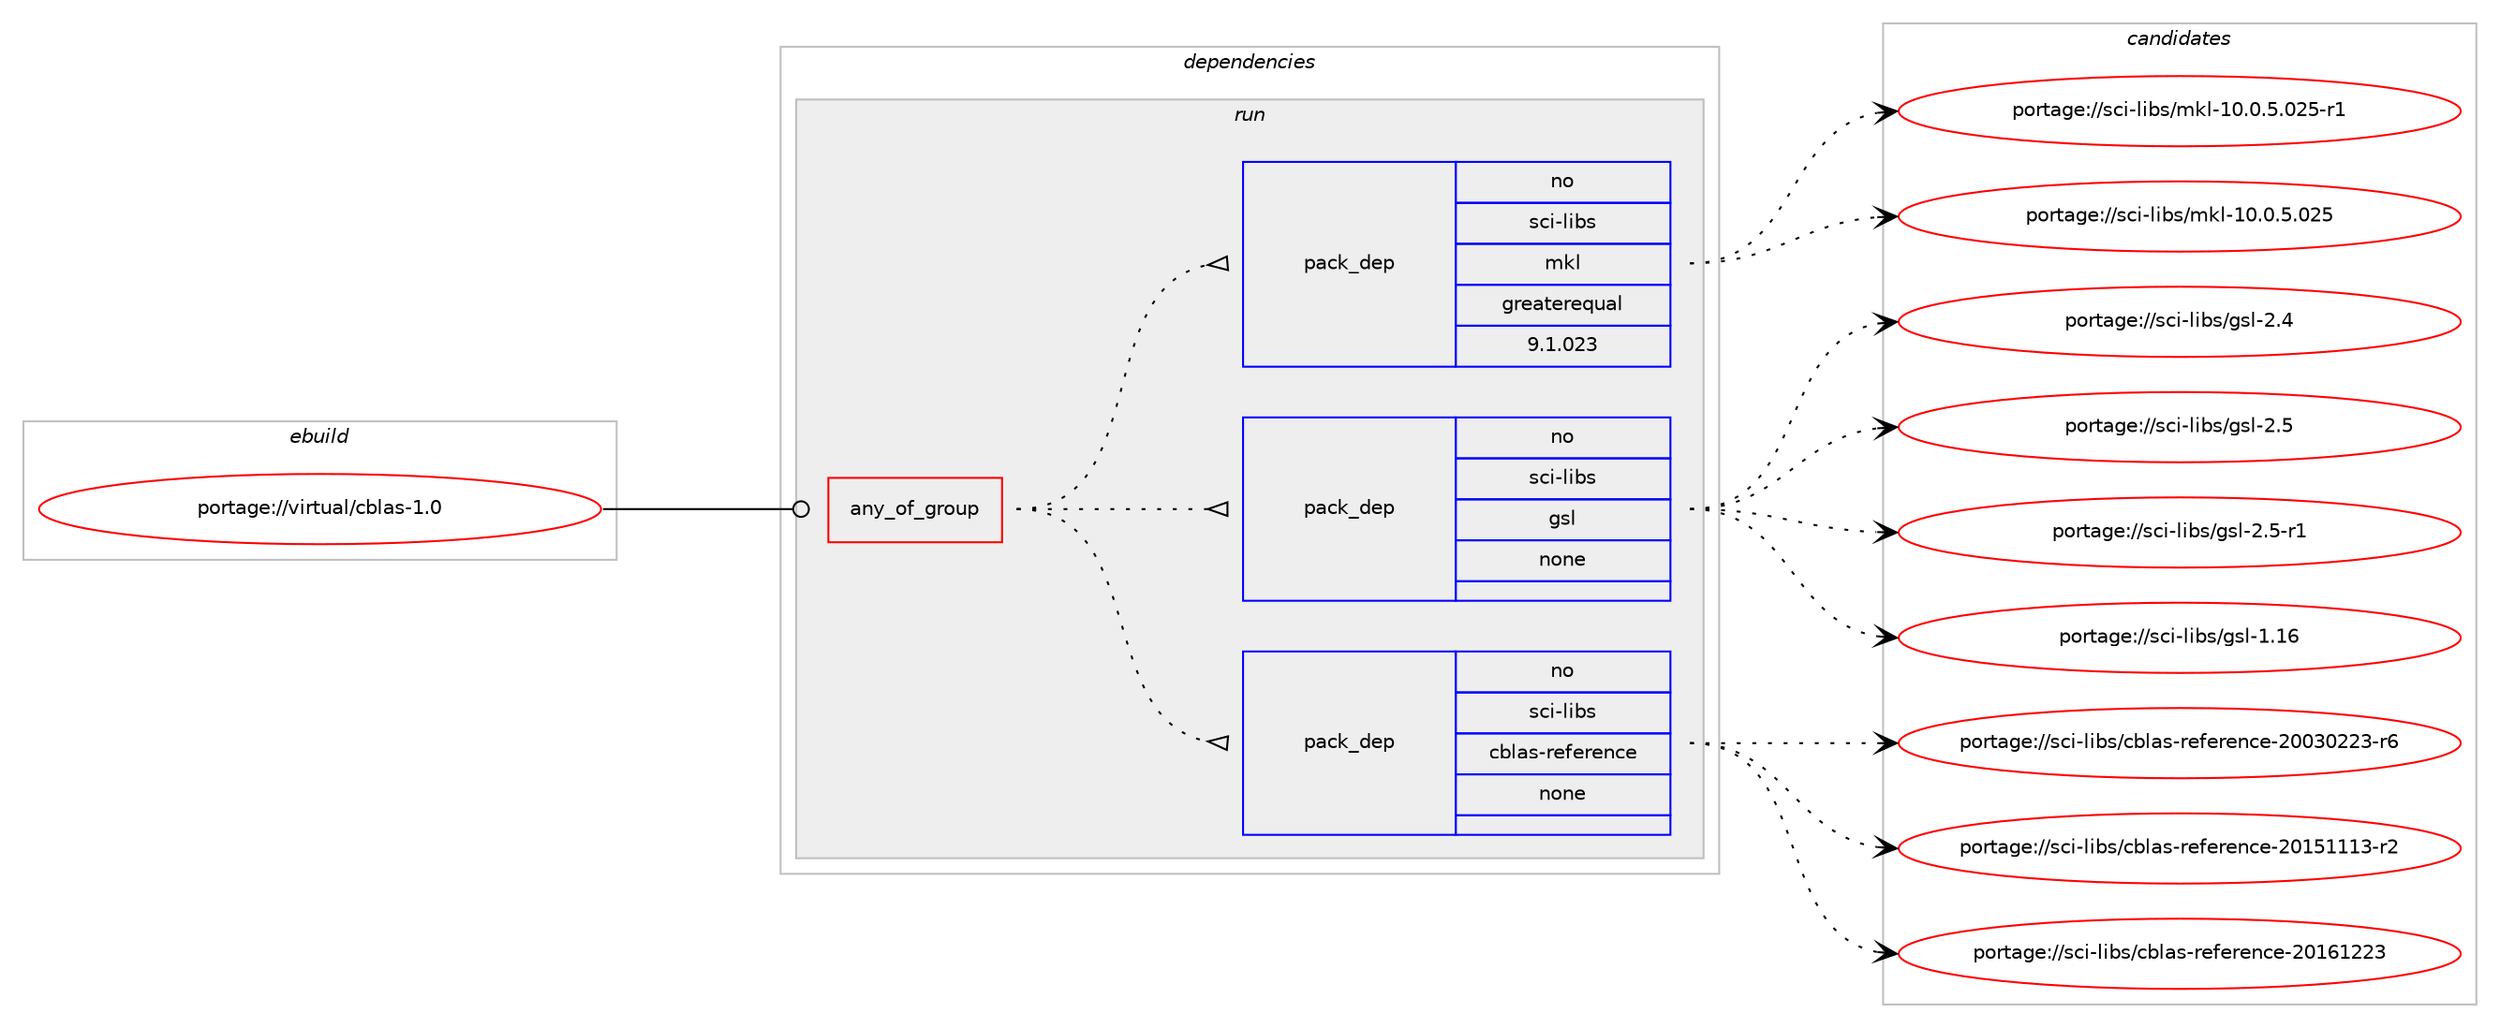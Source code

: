 digraph prolog {

# *************
# Graph options
# *************

newrank=true;
concentrate=true;
compound=true;
graph [rankdir=LR,fontname=Helvetica,fontsize=10,ranksep=1.5];#, ranksep=2.5, nodesep=0.2];
edge  [arrowhead=vee];
node  [fontname=Helvetica,fontsize=10];

# **********
# The ebuild
# **********

subgraph cluster_leftcol {
color=gray;
rank=same;
label=<<i>ebuild</i>>;
id [label="portage://virtual/cblas-1.0", color=red, width=4, href="../virtual/cblas-1.0.svg"];
}

# ****************
# The dependencies
# ****************

subgraph cluster_midcol {
color=gray;
label=<<i>dependencies</i>>;
subgraph cluster_compile {
fillcolor="#eeeeee";
style=filled;
label=<<i>compile</i>>;
}
subgraph cluster_compileandrun {
fillcolor="#eeeeee";
style=filled;
label=<<i>compile and run</i>>;
}
subgraph cluster_run {
fillcolor="#eeeeee";
style=filled;
label=<<i>run</i>>;
subgraph any7085 {
dependency433554 [label=<<TABLE BORDER="0" CELLBORDER="1" CELLSPACING="0" CELLPADDING="4"><TR><TD CELLPADDING="10">any_of_group</TD></TR></TABLE>>, shape=none, color=red];subgraph pack321289 {
dependency433555 [label=<<TABLE BORDER="0" CELLBORDER="1" CELLSPACING="0" CELLPADDING="4" WIDTH="220"><TR><TD ROWSPAN="6" CELLPADDING="30">pack_dep</TD></TR><TR><TD WIDTH="110">no</TD></TR><TR><TD>sci-libs</TD></TR><TR><TD>cblas-reference</TD></TR><TR><TD>none</TD></TR><TR><TD></TD></TR></TABLE>>, shape=none, color=blue];
}
dependency433554:e -> dependency433555:w [weight=20,style="dotted",arrowhead="oinv"];
subgraph pack321290 {
dependency433556 [label=<<TABLE BORDER="0" CELLBORDER="1" CELLSPACING="0" CELLPADDING="4" WIDTH="220"><TR><TD ROWSPAN="6" CELLPADDING="30">pack_dep</TD></TR><TR><TD WIDTH="110">no</TD></TR><TR><TD>sci-libs</TD></TR><TR><TD>gsl</TD></TR><TR><TD>none</TD></TR><TR><TD></TD></TR></TABLE>>, shape=none, color=blue];
}
dependency433554:e -> dependency433556:w [weight=20,style="dotted",arrowhead="oinv"];
subgraph pack321291 {
dependency433557 [label=<<TABLE BORDER="0" CELLBORDER="1" CELLSPACING="0" CELLPADDING="4" WIDTH="220"><TR><TD ROWSPAN="6" CELLPADDING="30">pack_dep</TD></TR><TR><TD WIDTH="110">no</TD></TR><TR><TD>sci-libs</TD></TR><TR><TD>mkl</TD></TR><TR><TD>greaterequal</TD></TR><TR><TD>9.1.023</TD></TR></TABLE>>, shape=none, color=blue];
}
dependency433554:e -> dependency433557:w [weight=20,style="dotted",arrowhead="oinv"];
}
id:e -> dependency433554:w [weight=20,style="solid",arrowhead="odot"];
}
}

# **************
# The candidates
# **************

subgraph cluster_choices {
rank=same;
color=gray;
label=<<i>candidates</i>>;

subgraph choice321289 {
color=black;
nodesep=1;
choiceportage1159910545108105981154799981089711545114101102101114101110991014550484851485050514511454 [label="portage://sci-libs/cblas-reference-20030223-r6", color=red, width=4,href="../sci-libs/cblas-reference-20030223-r6.svg"];
choiceportage1159910545108105981154799981089711545114101102101114101110991014550484953494949514511450 [label="portage://sci-libs/cblas-reference-20151113-r2", color=red, width=4,href="../sci-libs/cblas-reference-20151113-r2.svg"];
choiceportage115991054510810598115479998108971154511410110210111410111099101455048495449505051 [label="portage://sci-libs/cblas-reference-20161223", color=red, width=4,href="../sci-libs/cblas-reference-20161223.svg"];
dependency433555:e -> choiceportage1159910545108105981154799981089711545114101102101114101110991014550484851485050514511454:w [style=dotted,weight="100"];
dependency433555:e -> choiceportage1159910545108105981154799981089711545114101102101114101110991014550484953494949514511450:w [style=dotted,weight="100"];
dependency433555:e -> choiceportage115991054510810598115479998108971154511410110210111410111099101455048495449505051:w [style=dotted,weight="100"];
}
subgraph choice321290 {
color=black;
nodesep=1;
choiceportage115991054510810598115471031151084549464954 [label="portage://sci-libs/gsl-1.16", color=red, width=4,href="../sci-libs/gsl-1.16.svg"];
choiceportage1159910545108105981154710311510845504652 [label="portage://sci-libs/gsl-2.4", color=red, width=4,href="../sci-libs/gsl-2.4.svg"];
choiceportage1159910545108105981154710311510845504653 [label="portage://sci-libs/gsl-2.5", color=red, width=4,href="../sci-libs/gsl-2.5.svg"];
choiceportage11599105451081059811547103115108455046534511449 [label="portage://sci-libs/gsl-2.5-r1", color=red, width=4,href="../sci-libs/gsl-2.5-r1.svg"];
dependency433556:e -> choiceportage115991054510810598115471031151084549464954:w [style=dotted,weight="100"];
dependency433556:e -> choiceportage1159910545108105981154710311510845504652:w [style=dotted,weight="100"];
dependency433556:e -> choiceportage1159910545108105981154710311510845504653:w [style=dotted,weight="100"];
dependency433556:e -> choiceportage11599105451081059811547103115108455046534511449:w [style=dotted,weight="100"];
}
subgraph choice321291 {
color=black;
nodesep=1;
choiceportage115991054510810598115471091071084549484648465346485053 [label="portage://sci-libs/mkl-10.0.5.025", color=red, width=4,href="../sci-libs/mkl-10.0.5.025.svg"];
choiceportage1159910545108105981154710910710845494846484653464850534511449 [label="portage://sci-libs/mkl-10.0.5.025-r1", color=red, width=4,href="../sci-libs/mkl-10.0.5.025-r1.svg"];
dependency433557:e -> choiceportage115991054510810598115471091071084549484648465346485053:w [style=dotted,weight="100"];
dependency433557:e -> choiceportage1159910545108105981154710910710845494846484653464850534511449:w [style=dotted,weight="100"];
}
}

}
